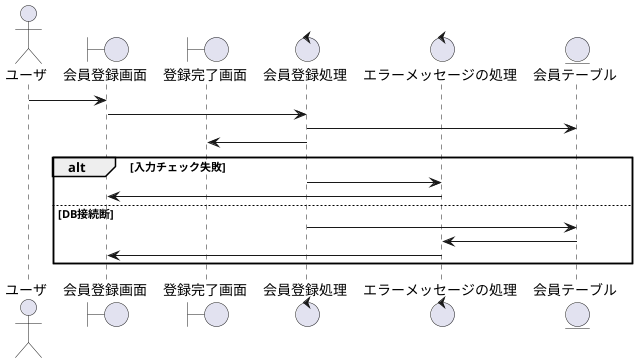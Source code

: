 @startuml 新規登録のシーケンス図

actor ユーザ as user

boundary 会員登録画面 as member_registration
boundary 登録完了画面 as members_complete
control 会員登録処理 as registration_process
control エラーメッセージの処理 as error_process
entity 会員テーブル as member_table

user -> member_registration
member_registration -> registration_process
registration_process -> member_table
members_complete <- registration_process

alt 入力チェック失敗
    registration_process -> error_process
    member_registration <- error_process
else DB接続断
    
    registration_process -> member_table
    error_process <- member_table
    member_registration <- error_process
end

@enduml